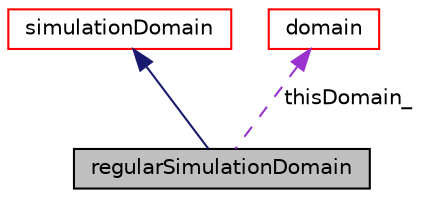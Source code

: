digraph "regularSimulationDomain"
{
 // LATEX_PDF_SIZE
  edge [fontname="Helvetica",fontsize="10",labelfontname="Helvetica",labelfontsize="10"];
  node [fontname="Helvetica",fontsize="10",shape=record];
  Node1 [label="regularSimulationDomain",height=0.2,width=0.4,color="black", fillcolor="grey75", style="filled", fontcolor="black",tooltip=" "];
  Node2 -> Node1 [dir="back",color="midnightblue",fontsize="10",style="solid",fontname="Helvetica"];
  Node2 [label="simulationDomain",height=0.2,width=0.4,color="red", fillcolor="white", style="filled",URL="$classpFlow_1_1simulationDomain.html",tooltip=" "];
  Node28 -> Node1 [dir="back",color="darkorchid3",fontsize="10",style="dashed",label=" thisDomain_" ,fontname="Helvetica"];
  Node28 [label="domain",height=0.2,width=0.4,color="red", fillcolor="white", style="filled",URL="$classpFlow_1_1domain.html",tooltip=" "];
}
